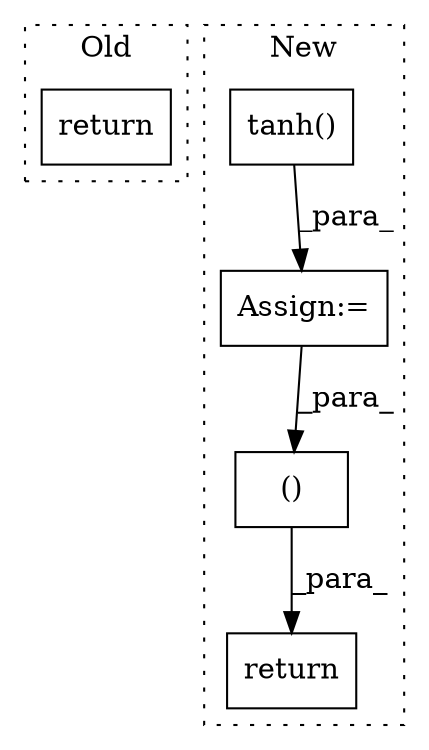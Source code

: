 digraph G {
subgraph cluster0 {
1 [label="return" a="93" s="563" l="7" shape="box"];
label = "Old";
style="dotted";
}
subgraph cluster1 {
2 [label="tanh()" a="75" s="1638,1651" l="11,1" shape="box"];
3 [label="return" a="93" s="1679" l="7" shape="box"];
4 [label="Assign:=" a="68" s="1635" l="3" shape="box"];
5 [label="()" a="54" s="1692" l="13" shape="box"];
label = "New";
style="dotted";
}
2 -> 4 [label="_para_"];
4 -> 5 [label="_para_"];
5 -> 3 [label="_para_"];
}